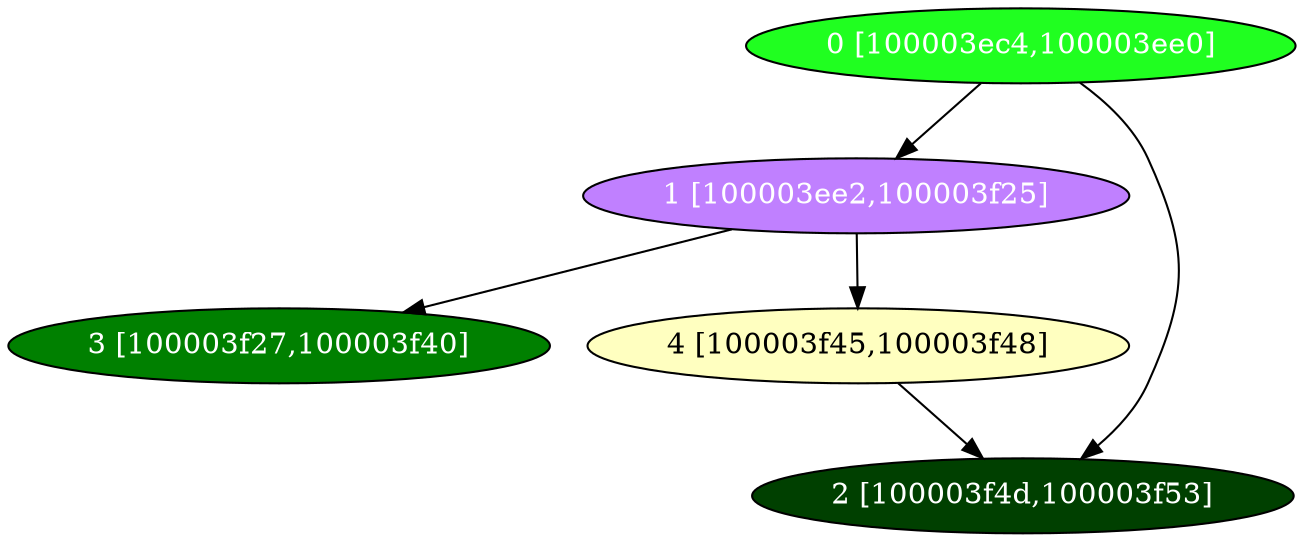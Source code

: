 diGraph gzip{
	gzip_0  [style=filled fillcolor="#20FF20" fontcolor="#ffffff" shape=oval label="0 [100003ec4,100003ee0]"]
	gzip_1  [style=filled fillcolor="#C080FF" fontcolor="#ffffff" shape=oval label="1 [100003ee2,100003f25]"]
	gzip_2  [style=filled fillcolor="#004000" fontcolor="#ffffff" shape=oval label="2 [100003f4d,100003f53]"]
	gzip_3  [style=filled fillcolor="#008000" fontcolor="#ffffff" shape=oval label="3 [100003f27,100003f40]"]
	gzip_4  [style=filled fillcolor="#FFFFC0" fontcolor="#000000" shape=oval label="4 [100003f45,100003f48]"]

	gzip_0 -> gzip_1
	gzip_0 -> gzip_2
	gzip_1 -> gzip_3
	gzip_1 -> gzip_4
	gzip_4 -> gzip_2
}
